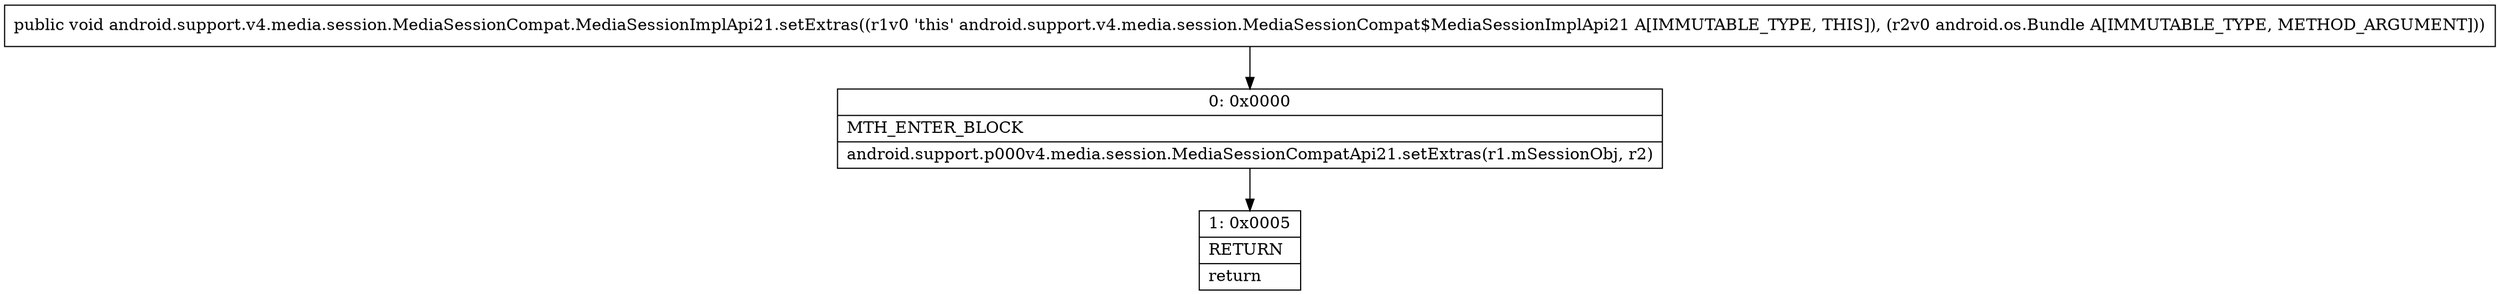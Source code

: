 digraph "CFG forandroid.support.v4.media.session.MediaSessionCompat.MediaSessionImplApi21.setExtras(Landroid\/os\/Bundle;)V" {
Node_0 [shape=record,label="{0\:\ 0x0000|MTH_ENTER_BLOCK\l|android.support.p000v4.media.session.MediaSessionCompatApi21.setExtras(r1.mSessionObj, r2)\l}"];
Node_1 [shape=record,label="{1\:\ 0x0005|RETURN\l|return\l}"];
MethodNode[shape=record,label="{public void android.support.v4.media.session.MediaSessionCompat.MediaSessionImplApi21.setExtras((r1v0 'this' android.support.v4.media.session.MediaSessionCompat$MediaSessionImplApi21 A[IMMUTABLE_TYPE, THIS]), (r2v0 android.os.Bundle A[IMMUTABLE_TYPE, METHOD_ARGUMENT])) }"];
MethodNode -> Node_0;
Node_0 -> Node_1;
}

